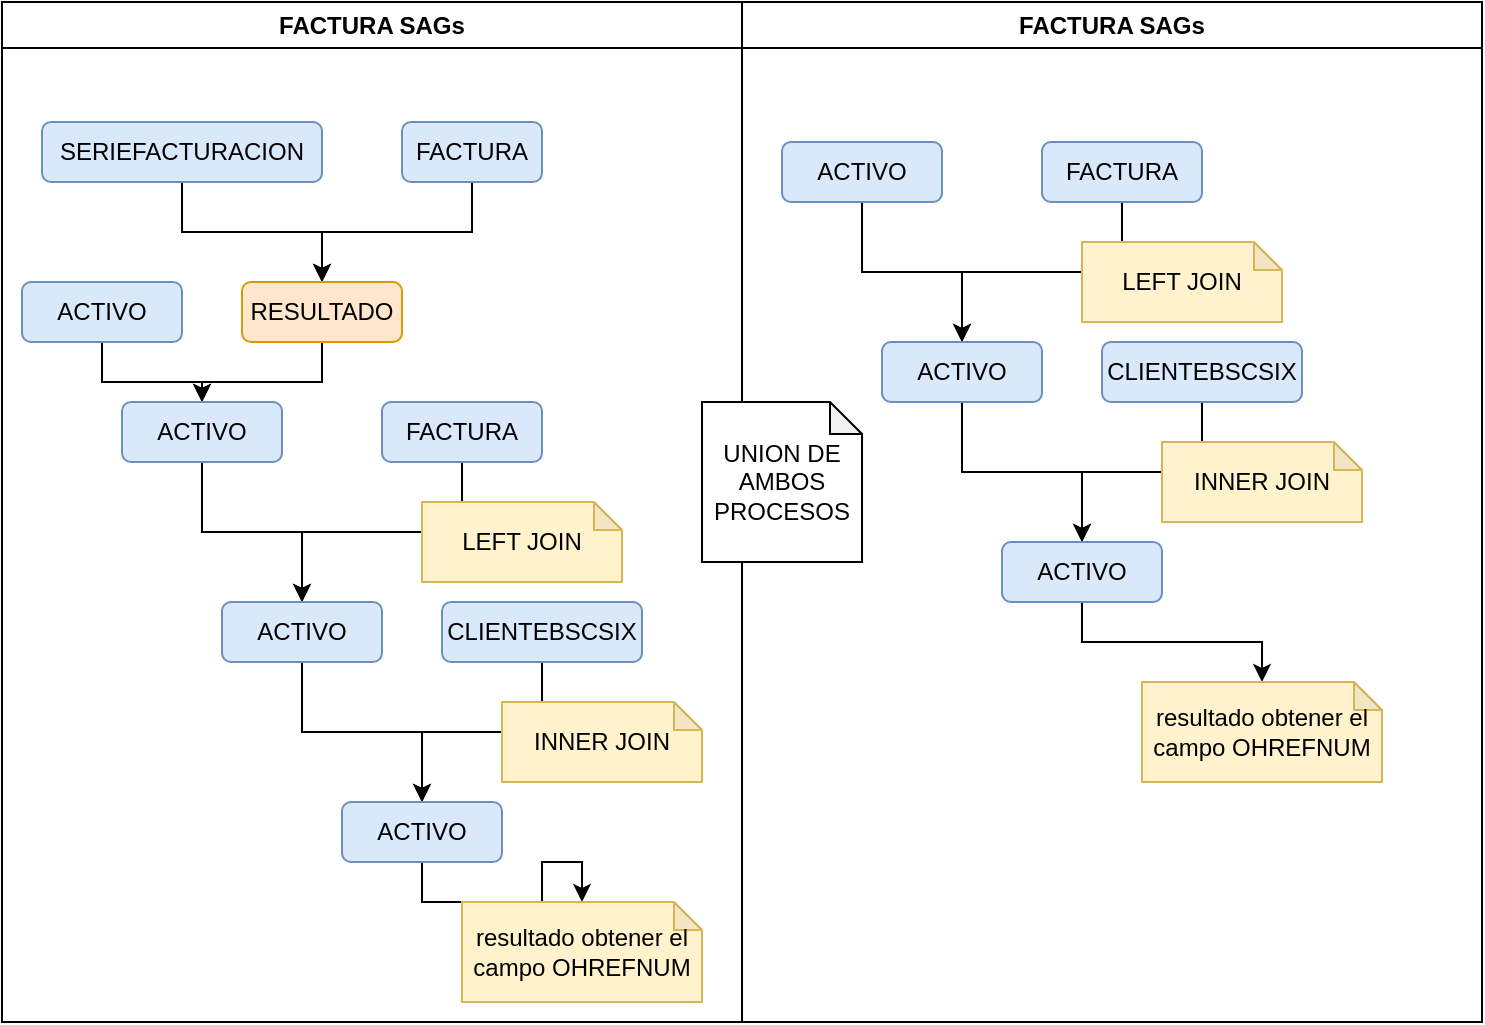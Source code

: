 <mxfile version="23.1.1" type="github">
  <diagram name="Página-1" id="SbahB-Qi3hLQ9L4SPKrd">
    <mxGraphModel dx="1050" dy="530" grid="1" gridSize="10" guides="1" tooltips="1" connect="1" arrows="1" fold="1" page="1" pageScale="1" pageWidth="827" pageHeight="1169" math="0" shadow="0">
      <root>
        <mxCell id="0" />
        <mxCell id="1" parent="0" />
        <mxCell id="XPGF8S2m1e5gA7_soKsU-2" value="FACTURA SAGs" style="swimlane;whiteSpace=wrap;html=1;" vertex="1" parent="1">
          <mxGeometry x="40" y="30" width="370" height="510" as="geometry" />
        </mxCell>
        <mxCell id="XPGF8S2m1e5gA7_soKsU-9" style="edgeStyle=orthogonalEdgeStyle;rounded=0;orthogonalLoop=1;jettySize=auto;html=1;entryX=0.5;entryY=0;entryDx=0;entryDy=0;" edge="1" parent="XPGF8S2m1e5gA7_soKsU-2" source="XPGF8S2m1e5gA7_soKsU-4" target="XPGF8S2m1e5gA7_soKsU-7">
          <mxGeometry relative="1" as="geometry" />
        </mxCell>
        <mxCell id="XPGF8S2m1e5gA7_soKsU-4" value="&lt;p style=&quot;language:es-PE;margin-top:0pt;margin-bottom:0pt;margin-left:0in;&lt;br/&gt;text-indent:0in;text-align:left&quot;&gt;SERIEFACTURACION&lt;/p&gt;" style="rounded=1;whiteSpace=wrap;html=1;fillColor=#dae8fc;strokeColor=#6c8ebf;" vertex="1" parent="XPGF8S2m1e5gA7_soKsU-2">
          <mxGeometry x="20" y="60" width="140" height="30" as="geometry" />
        </mxCell>
        <mxCell id="XPGF8S2m1e5gA7_soKsU-8" style="edgeStyle=orthogonalEdgeStyle;rounded=0;orthogonalLoop=1;jettySize=auto;html=1;" edge="1" parent="XPGF8S2m1e5gA7_soKsU-2" source="XPGF8S2m1e5gA7_soKsU-5" target="XPGF8S2m1e5gA7_soKsU-7">
          <mxGeometry relative="1" as="geometry" />
        </mxCell>
        <mxCell id="XPGF8S2m1e5gA7_soKsU-5" value="&lt;p style=&quot;language:es-PE;margin-top:0pt;margin-bottom:0pt;margin-left:0in;&lt;br/&gt;text-indent:0in;text-align:left&quot;&gt;FACTURA&lt;/p&gt;" style="rounded=1;whiteSpace=wrap;html=1;fillColor=#dae8fc;strokeColor=#6c8ebf;" vertex="1" parent="XPGF8S2m1e5gA7_soKsU-2">
          <mxGeometry x="200" y="60" width="70" height="30" as="geometry" />
        </mxCell>
        <mxCell id="XPGF8S2m1e5gA7_soKsU-15" style="edgeStyle=orthogonalEdgeStyle;rounded=0;orthogonalLoop=1;jettySize=auto;html=1;" edge="1" parent="XPGF8S2m1e5gA7_soKsU-2" source="XPGF8S2m1e5gA7_soKsU-7" target="XPGF8S2m1e5gA7_soKsU-13">
          <mxGeometry relative="1" as="geometry" />
        </mxCell>
        <mxCell id="XPGF8S2m1e5gA7_soKsU-7" value="RESULTADO" style="rounded=1;whiteSpace=wrap;html=1;fillColor=#ffe6cc;strokeColor=#d79b00;" vertex="1" parent="XPGF8S2m1e5gA7_soKsU-2">
          <mxGeometry x="120" y="140" width="80" height="30" as="geometry" />
        </mxCell>
        <mxCell id="XPGF8S2m1e5gA7_soKsU-14" style="edgeStyle=orthogonalEdgeStyle;rounded=0;orthogonalLoop=1;jettySize=auto;html=1;entryX=0.5;entryY=0;entryDx=0;entryDy=0;" edge="1" parent="XPGF8S2m1e5gA7_soKsU-2" source="XPGF8S2m1e5gA7_soKsU-10" target="XPGF8S2m1e5gA7_soKsU-13">
          <mxGeometry relative="1" as="geometry" />
        </mxCell>
        <mxCell id="XPGF8S2m1e5gA7_soKsU-10" value="ACTIVO" style="rounded=1;whiteSpace=wrap;html=1;fillColor=#dae8fc;strokeColor=#6c8ebf;" vertex="1" parent="XPGF8S2m1e5gA7_soKsU-2">
          <mxGeometry x="10" y="140" width="80" height="30" as="geometry" />
        </mxCell>
        <mxCell id="XPGF8S2m1e5gA7_soKsU-18" style="edgeStyle=orthogonalEdgeStyle;rounded=0;orthogonalLoop=1;jettySize=auto;html=1;entryX=0.5;entryY=0;entryDx=0;entryDy=0;" edge="1" parent="XPGF8S2m1e5gA7_soKsU-2" source="XPGF8S2m1e5gA7_soKsU-11" target="XPGF8S2m1e5gA7_soKsU-16">
          <mxGeometry relative="1" as="geometry" />
        </mxCell>
        <mxCell id="XPGF8S2m1e5gA7_soKsU-11" value="FACTURA" style="rounded=1;whiteSpace=wrap;html=1;fillColor=#dae8fc;strokeColor=#6c8ebf;" vertex="1" parent="XPGF8S2m1e5gA7_soKsU-2">
          <mxGeometry x="190" y="200" width="80" height="30" as="geometry" />
        </mxCell>
        <mxCell id="XPGF8S2m1e5gA7_soKsU-17" style="edgeStyle=orthogonalEdgeStyle;rounded=0;orthogonalLoop=1;jettySize=auto;html=1;entryX=0.5;entryY=0;entryDx=0;entryDy=0;" edge="1" parent="XPGF8S2m1e5gA7_soKsU-2" source="XPGF8S2m1e5gA7_soKsU-13" target="XPGF8S2m1e5gA7_soKsU-16">
          <mxGeometry relative="1" as="geometry" />
        </mxCell>
        <mxCell id="XPGF8S2m1e5gA7_soKsU-13" value="ACTIVO" style="rounded=1;whiteSpace=wrap;html=1;fillColor=#dae8fc;strokeColor=#6c8ebf;" vertex="1" parent="XPGF8S2m1e5gA7_soKsU-2">
          <mxGeometry x="60" y="200" width="80" height="30" as="geometry" />
        </mxCell>
        <mxCell id="XPGF8S2m1e5gA7_soKsU-23" style="edgeStyle=orthogonalEdgeStyle;rounded=0;orthogonalLoop=1;jettySize=auto;html=1;entryX=0.5;entryY=0;entryDx=0;entryDy=0;" edge="1" parent="XPGF8S2m1e5gA7_soKsU-2" source="XPGF8S2m1e5gA7_soKsU-16" target="XPGF8S2m1e5gA7_soKsU-22">
          <mxGeometry relative="1" as="geometry" />
        </mxCell>
        <mxCell id="XPGF8S2m1e5gA7_soKsU-16" value="ACTIVO" style="rounded=1;whiteSpace=wrap;html=1;fillColor=#dae8fc;strokeColor=#6c8ebf;" vertex="1" parent="XPGF8S2m1e5gA7_soKsU-2">
          <mxGeometry x="110" y="300" width="80" height="30" as="geometry" />
        </mxCell>
        <mxCell id="XPGF8S2m1e5gA7_soKsU-24" style="edgeStyle=orthogonalEdgeStyle;rounded=0;orthogonalLoop=1;jettySize=auto;html=1;entryX=0.5;entryY=0;entryDx=0;entryDy=0;" edge="1" parent="XPGF8S2m1e5gA7_soKsU-2" source="XPGF8S2m1e5gA7_soKsU-19" target="XPGF8S2m1e5gA7_soKsU-22">
          <mxGeometry relative="1" as="geometry" />
        </mxCell>
        <mxCell id="XPGF8S2m1e5gA7_soKsU-19" value="CLIENTEBSCSIX" style="rounded=1;whiteSpace=wrap;html=1;fillColor=#dae8fc;strokeColor=#6c8ebf;" vertex="1" parent="XPGF8S2m1e5gA7_soKsU-2">
          <mxGeometry x="220" y="300" width="100" height="30" as="geometry" />
        </mxCell>
        <mxCell id="XPGF8S2m1e5gA7_soKsU-20" value="LEFT JOIN" style="shape=note;whiteSpace=wrap;html=1;backgroundOutline=1;darkOpacity=0.05;size=14;fillColor=#fff2cc;strokeColor=#d6b656;" vertex="1" parent="XPGF8S2m1e5gA7_soKsU-2">
          <mxGeometry x="210" y="250" width="100" height="40" as="geometry" />
        </mxCell>
        <mxCell id="XPGF8S2m1e5gA7_soKsU-27" style="edgeStyle=orthogonalEdgeStyle;rounded=0;orthogonalLoop=1;jettySize=auto;html=1;" edge="1" parent="XPGF8S2m1e5gA7_soKsU-2" source="XPGF8S2m1e5gA7_soKsU-22" target="XPGF8S2m1e5gA7_soKsU-26">
          <mxGeometry relative="1" as="geometry" />
        </mxCell>
        <mxCell id="XPGF8S2m1e5gA7_soKsU-22" value="ACTIVO" style="rounded=1;whiteSpace=wrap;html=1;fillColor=#dae8fc;strokeColor=#6c8ebf;" vertex="1" parent="XPGF8S2m1e5gA7_soKsU-2">
          <mxGeometry x="170" y="400" width="80" height="30" as="geometry" />
        </mxCell>
        <mxCell id="XPGF8S2m1e5gA7_soKsU-25" value="INNER JOIN" style="shape=note;whiteSpace=wrap;html=1;backgroundOutline=1;darkOpacity=0.05;size=14;fillColor=#fff2cc;strokeColor=#d6b656;" vertex="1" parent="XPGF8S2m1e5gA7_soKsU-2">
          <mxGeometry x="250" y="350" width="100" height="40" as="geometry" />
        </mxCell>
        <mxCell id="XPGF8S2m1e5gA7_soKsU-26" value="resultado obtener el campo&amp;nbsp;OHREFNUM" style="shape=note;whiteSpace=wrap;html=1;backgroundOutline=1;darkOpacity=0.05;size=14;fillColor=#fff2cc;strokeColor=#d6b656;" vertex="1" parent="XPGF8S2m1e5gA7_soKsU-2">
          <mxGeometry x="230" y="450" width="120" height="50" as="geometry" />
        </mxCell>
        <mxCell id="XPGF8S2m1e5gA7_soKsU-29" value="FACTURA SAGs" style="swimlane;whiteSpace=wrap;html=1;" vertex="1" parent="1">
          <mxGeometry x="410" y="30" width="370" height="510" as="geometry" />
        </mxCell>
        <mxCell id="XPGF8S2m1e5gA7_soKsU-38" style="edgeStyle=orthogonalEdgeStyle;rounded=0;orthogonalLoop=1;jettySize=auto;html=1;entryX=0.5;entryY=0;entryDx=0;entryDy=0;" edge="1" parent="XPGF8S2m1e5gA7_soKsU-29" source="XPGF8S2m1e5gA7_soKsU-39" target="XPGF8S2m1e5gA7_soKsU-43">
          <mxGeometry relative="1" as="geometry" />
        </mxCell>
        <mxCell id="XPGF8S2m1e5gA7_soKsU-39" value="FACTURA" style="rounded=1;whiteSpace=wrap;html=1;fillColor=#dae8fc;strokeColor=#6c8ebf;" vertex="1" parent="XPGF8S2m1e5gA7_soKsU-29">
          <mxGeometry x="150" y="70" width="80" height="30" as="geometry" />
        </mxCell>
        <mxCell id="XPGF8S2m1e5gA7_soKsU-40" style="edgeStyle=orthogonalEdgeStyle;rounded=0;orthogonalLoop=1;jettySize=auto;html=1;entryX=0.5;entryY=0;entryDx=0;entryDy=0;" edge="1" parent="XPGF8S2m1e5gA7_soKsU-29" source="XPGF8S2m1e5gA7_soKsU-41" target="XPGF8S2m1e5gA7_soKsU-43">
          <mxGeometry relative="1" as="geometry" />
        </mxCell>
        <mxCell id="XPGF8S2m1e5gA7_soKsU-41" value="ACTIVO" style="rounded=1;whiteSpace=wrap;html=1;fillColor=#dae8fc;strokeColor=#6c8ebf;" vertex="1" parent="XPGF8S2m1e5gA7_soKsU-29">
          <mxGeometry x="20" y="70" width="80" height="30" as="geometry" />
        </mxCell>
        <mxCell id="XPGF8S2m1e5gA7_soKsU-42" style="edgeStyle=orthogonalEdgeStyle;rounded=0;orthogonalLoop=1;jettySize=auto;html=1;entryX=0.5;entryY=0;entryDx=0;entryDy=0;" edge="1" parent="XPGF8S2m1e5gA7_soKsU-29" source="XPGF8S2m1e5gA7_soKsU-43" target="XPGF8S2m1e5gA7_soKsU-48">
          <mxGeometry relative="1" as="geometry" />
        </mxCell>
        <mxCell id="XPGF8S2m1e5gA7_soKsU-43" value="ACTIVO" style="rounded=1;whiteSpace=wrap;html=1;fillColor=#dae8fc;strokeColor=#6c8ebf;" vertex="1" parent="XPGF8S2m1e5gA7_soKsU-29">
          <mxGeometry x="70" y="170" width="80" height="30" as="geometry" />
        </mxCell>
        <mxCell id="XPGF8S2m1e5gA7_soKsU-44" style="edgeStyle=orthogonalEdgeStyle;rounded=0;orthogonalLoop=1;jettySize=auto;html=1;entryX=0.5;entryY=0;entryDx=0;entryDy=0;" edge="1" parent="XPGF8S2m1e5gA7_soKsU-29" source="XPGF8S2m1e5gA7_soKsU-45" target="XPGF8S2m1e5gA7_soKsU-48">
          <mxGeometry relative="1" as="geometry" />
        </mxCell>
        <mxCell id="XPGF8S2m1e5gA7_soKsU-45" value="CLIENTEBSCSIX" style="rounded=1;whiteSpace=wrap;html=1;fillColor=#dae8fc;strokeColor=#6c8ebf;" vertex="1" parent="XPGF8S2m1e5gA7_soKsU-29">
          <mxGeometry x="180" y="170" width="100" height="30" as="geometry" />
        </mxCell>
        <mxCell id="XPGF8S2m1e5gA7_soKsU-46" value="LEFT JOIN" style="shape=note;whiteSpace=wrap;html=1;backgroundOutline=1;darkOpacity=0.05;size=14;fillColor=#fff2cc;strokeColor=#d6b656;" vertex="1" parent="XPGF8S2m1e5gA7_soKsU-29">
          <mxGeometry x="170" y="120" width="100" height="40" as="geometry" />
        </mxCell>
        <mxCell id="XPGF8S2m1e5gA7_soKsU-47" style="edgeStyle=orthogonalEdgeStyle;rounded=0;orthogonalLoop=1;jettySize=auto;html=1;" edge="1" parent="XPGF8S2m1e5gA7_soKsU-29" source="XPGF8S2m1e5gA7_soKsU-48" target="XPGF8S2m1e5gA7_soKsU-50">
          <mxGeometry relative="1" as="geometry" />
        </mxCell>
        <mxCell id="XPGF8S2m1e5gA7_soKsU-48" value="ACTIVO" style="rounded=1;whiteSpace=wrap;html=1;fillColor=#dae8fc;strokeColor=#6c8ebf;" vertex="1" parent="XPGF8S2m1e5gA7_soKsU-29">
          <mxGeometry x="130" y="270" width="80" height="30" as="geometry" />
        </mxCell>
        <mxCell id="XPGF8S2m1e5gA7_soKsU-49" value="INNER JOIN" style="shape=note;whiteSpace=wrap;html=1;backgroundOutline=1;darkOpacity=0.05;size=14;fillColor=#fff2cc;strokeColor=#d6b656;" vertex="1" parent="XPGF8S2m1e5gA7_soKsU-29">
          <mxGeometry x="210" y="220" width="100" height="40" as="geometry" />
        </mxCell>
        <mxCell id="XPGF8S2m1e5gA7_soKsU-50" value="resultado obtener el campo&amp;nbsp;OHREFNUM" style="shape=note;whiteSpace=wrap;html=1;backgroundOutline=1;darkOpacity=0.05;size=14;fillColor=#fff2cc;strokeColor=#d6b656;" vertex="1" parent="XPGF8S2m1e5gA7_soKsU-29">
          <mxGeometry x="200" y="340" width="120" height="50" as="geometry" />
        </mxCell>
        <mxCell id="XPGF8S2m1e5gA7_soKsU-52" value="UNION DE AMBOS PROCESOS" style="shape=note;whiteSpace=wrap;html=1;backgroundOutline=1;darkOpacity=0.05;size=16;" vertex="1" parent="XPGF8S2m1e5gA7_soKsU-29">
          <mxGeometry x="-20" y="200" width="80" height="80" as="geometry" />
        </mxCell>
      </root>
    </mxGraphModel>
  </diagram>
</mxfile>
